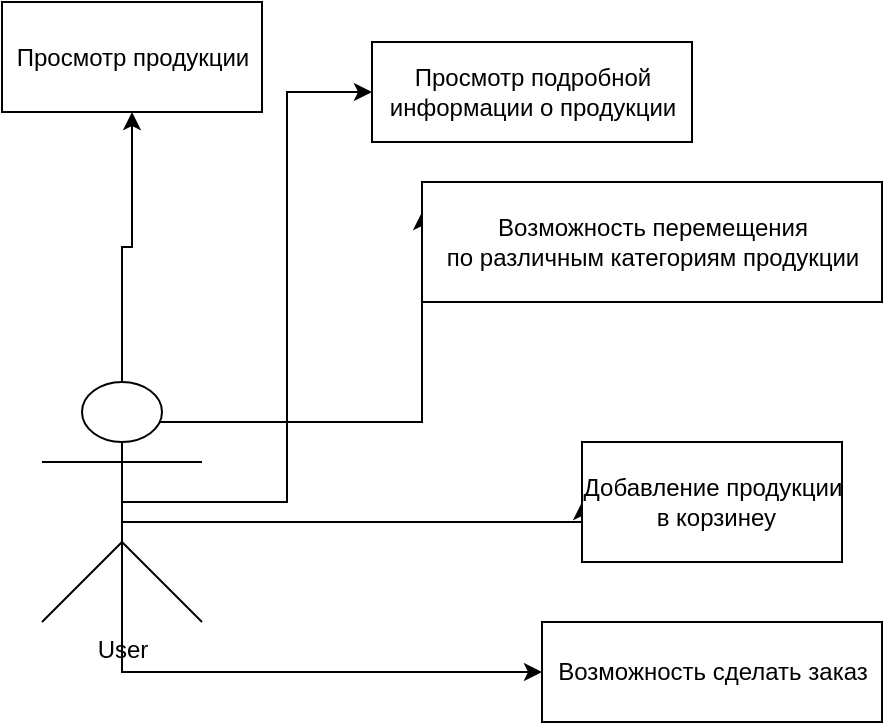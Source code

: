 <mxfile version="20.5.1" type="device"><diagram id="4qbAsOEVixUe9ooxQmfz" name="Страница 1"><mxGraphModel dx="1778" dy="937" grid="1" gridSize="10" guides="1" tooltips="1" connect="1" arrows="1" fold="1" page="1" pageScale="1" pageWidth="827" pageHeight="1169" math="0" shadow="0"><root><mxCell id="0"/><mxCell id="1" parent="0"/><mxCell id="X6nZ_2J5WG2w9iZ5V4Rg-6" style="edgeStyle=orthogonalEdgeStyle;rounded=0;orthogonalLoop=1;jettySize=auto;html=1;exitX=0.5;exitY=0.5;exitDx=0;exitDy=0;exitPerimeter=0;" edge="1" parent="1" source="X6nZ_2J5WG2w9iZ5V4Rg-1" target="X6nZ_2J5WG2w9iZ5V4Rg-5"><mxGeometry relative="1" as="geometry"/></mxCell><mxCell id="X6nZ_2J5WG2w9iZ5V4Rg-10" style="edgeStyle=orthogonalEdgeStyle;rounded=0;orthogonalLoop=1;jettySize=auto;html=1;exitX=0.5;exitY=0.5;exitDx=0;exitDy=0;exitPerimeter=0;" edge="1" parent="1" source="X6nZ_2J5WG2w9iZ5V4Rg-1" target="X6nZ_2J5WG2w9iZ5V4Rg-9"><mxGeometry relative="1" as="geometry"><mxPoint x="280" y="430" as="sourcePoint"/><Array as="points"><mxPoint x="180" y="435"/></Array></mxGeometry></mxCell><mxCell id="X6nZ_2J5WG2w9iZ5V4Rg-11" style="edgeStyle=orthogonalEdgeStyle;rounded=0;orthogonalLoop=1;jettySize=auto;html=1;exitX=0.5;exitY=0.5;exitDx=0;exitDy=0;exitPerimeter=0;entryX=0;entryY=0.5;entryDx=0;entryDy=0;" edge="1" parent="1" source="X6nZ_2J5WG2w9iZ5V4Rg-1" target="X6nZ_2J5WG2w9iZ5V4Rg-7"><mxGeometry relative="1" as="geometry"><Array as="points"><mxPoint x="180" y="360"/><mxPoint x="410" y="360"/></Array></mxGeometry></mxCell><mxCell id="X6nZ_2J5WG2w9iZ5V4Rg-12" style="edgeStyle=orthogonalEdgeStyle;rounded=0;orthogonalLoop=1;jettySize=auto;html=1;exitX=0.5;exitY=0.5;exitDx=0;exitDy=0;exitPerimeter=0;entryX=0;entryY=0.5;entryDx=0;entryDy=0;" edge="1" parent="1" source="X6nZ_2J5WG2w9iZ5V4Rg-1" target="X6nZ_2J5WG2w9iZ5V4Rg-8"><mxGeometry relative="1" as="geometry"/></mxCell><mxCell id="X6nZ_2J5WG2w9iZ5V4Rg-14" style="edgeStyle=orthogonalEdgeStyle;rounded=0;orthogonalLoop=1;jettySize=auto;html=1;exitX=0.5;exitY=0.5;exitDx=0;exitDy=0;exitPerimeter=0;entryX=0;entryY=0.25;entryDx=0;entryDy=0;" edge="1" parent="1" source="X6nZ_2J5WG2w9iZ5V4Rg-1" target="X6nZ_2J5WG2w9iZ5V4Rg-13"><mxGeometry relative="1" as="geometry"><Array as="points"><mxPoint x="180" y="310"/><mxPoint x="330" y="310"/></Array></mxGeometry></mxCell><mxCell id="X6nZ_2J5WG2w9iZ5V4Rg-1" value="User&lt;br&gt;" style="shape=umlActor;verticalLabelPosition=bottom;verticalAlign=top;html=1;" vertex="1" parent="1"><mxGeometry x="140" y="290" width="80" height="120" as="geometry"/></mxCell><mxCell id="X6nZ_2J5WG2w9iZ5V4Rg-5" value="Просмотр продукции" style="html=1;" vertex="1" parent="1"><mxGeometry x="120" y="100" width="130" height="55" as="geometry"/></mxCell><mxCell id="X6nZ_2J5WG2w9iZ5V4Rg-7" value="Добавление продукции&lt;br&gt;&amp;nbsp;в корзинеу" style="html=1;" vertex="1" parent="1"><mxGeometry x="410" y="320" width="130" height="60" as="geometry"/></mxCell><mxCell id="X6nZ_2J5WG2w9iZ5V4Rg-8" value="Просмотр подробной&lt;br&gt;информации о продукции" style="html=1;" vertex="1" parent="1"><mxGeometry x="305" y="120" width="160" height="50" as="geometry"/></mxCell><mxCell id="X6nZ_2J5WG2w9iZ5V4Rg-9" value="Возможность сделать заказ" style="html=1;" vertex="1" parent="1"><mxGeometry x="390" y="410" width="170" height="50" as="geometry"/></mxCell><mxCell id="X6nZ_2J5WG2w9iZ5V4Rg-13" value="Возможность перемещения&lt;br&gt;по различным категориям продукции" style="html=1;" vertex="1" parent="1"><mxGeometry x="330" y="190" width="230" height="60" as="geometry"/></mxCell></root></mxGraphModel></diagram></mxfile>